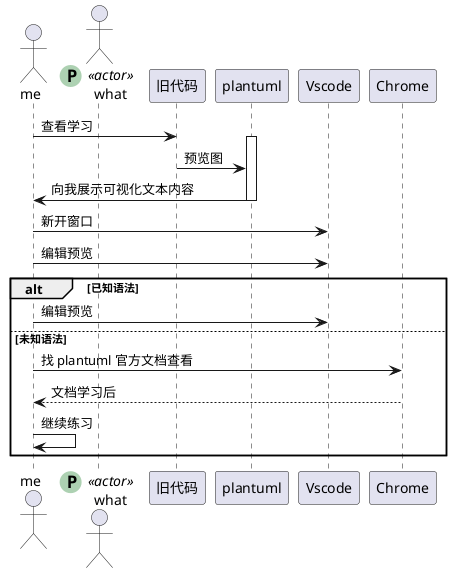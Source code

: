 @startuml hello plant uml

actor me

actor you as "what" <<(P,#ADD1B2)actor>>




me -> 旧代码: 查看学习
activate plantuml
旧代码 -> plantuml: 预览图
plantuml -> me: 向我展示可视化文本内容
deactivate plantuml

' newpage title text

me -> Vscode: 新开窗口
me -> Vscode: 编辑预览 

alt 已知语法
	me -> Vscode: 编辑预览 
else 未知语法
	me -> Chrome: 找 plantuml 官方文档查看	
	Chrome --> me: 文档学习后
	me -> me: 继续练习

end





@enduml

' @startmindmap HyperlinkColor
' *_ 卧槽

' * 序列图学习 
' 	* 起止语法（可省略）
' 		* 起：@ startuml 
' 		* 止：@ enduml 

' 	* 参与者
' 		* 角色 actor
		


' @endmindmap